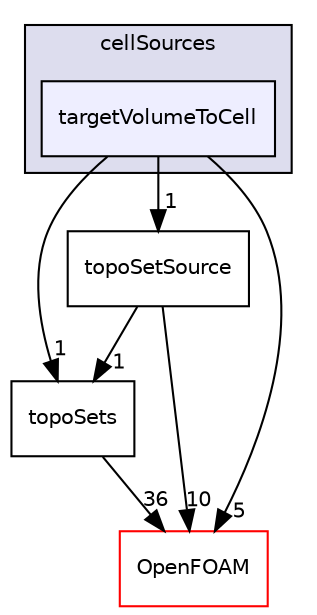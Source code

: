 digraph "src/meshTools/sets/cellSources/targetVolumeToCell" {
  bgcolor=transparent;
  compound=true
  node [ fontsize="10", fontname="Helvetica"];
  edge [ labelfontsize="10", labelfontname="Helvetica"];
  subgraph clusterdir_fc621d78dcee889743a7b51abdefc9d7 {
    graph [ bgcolor="#ddddee", pencolor="black", label="cellSources" fontname="Helvetica", fontsize="10", URL="dir_fc621d78dcee889743a7b51abdefc9d7.html"]
  dir_226d4212f33a60e92b86bae39589de21 [shape=box, label="targetVolumeToCell", style="filled", fillcolor="#eeeeff", pencolor="black", URL="dir_226d4212f33a60e92b86bae39589de21.html"];
  }
  dir_d23dbc881ee772048f144c3220c0e8b5 [shape=box label="topoSets" URL="dir_d23dbc881ee772048f144c3220c0e8b5.html"];
  dir_ffdc7a49b4414cf981ba8f0aa91f3c24 [shape=box label="topoSetSource" URL="dir_ffdc7a49b4414cf981ba8f0aa91f3c24.html"];
  dir_c5473ff19b20e6ec4dfe5c310b3778a8 [shape=box label="OpenFOAM" color="red" URL="dir_c5473ff19b20e6ec4dfe5c310b3778a8.html"];
  dir_226d4212f33a60e92b86bae39589de21->dir_d23dbc881ee772048f144c3220c0e8b5 [headlabel="1", labeldistance=1.5 headhref="dir_001831_001863.html"];
  dir_226d4212f33a60e92b86bae39589de21->dir_ffdc7a49b4414cf981ba8f0aa91f3c24 [headlabel="1", labeldistance=1.5 headhref="dir_001831_001865.html"];
  dir_226d4212f33a60e92b86bae39589de21->dir_c5473ff19b20e6ec4dfe5c310b3778a8 [headlabel="5", labeldistance=1.5 headhref="dir_001831_001896.html"];
  dir_d23dbc881ee772048f144c3220c0e8b5->dir_c5473ff19b20e6ec4dfe5c310b3778a8 [headlabel="36", labeldistance=1.5 headhref="dir_001863_001896.html"];
  dir_ffdc7a49b4414cf981ba8f0aa91f3c24->dir_d23dbc881ee772048f144c3220c0e8b5 [headlabel="1", labeldistance=1.5 headhref="dir_001865_001863.html"];
  dir_ffdc7a49b4414cf981ba8f0aa91f3c24->dir_c5473ff19b20e6ec4dfe5c310b3778a8 [headlabel="10", labeldistance=1.5 headhref="dir_001865_001896.html"];
}
